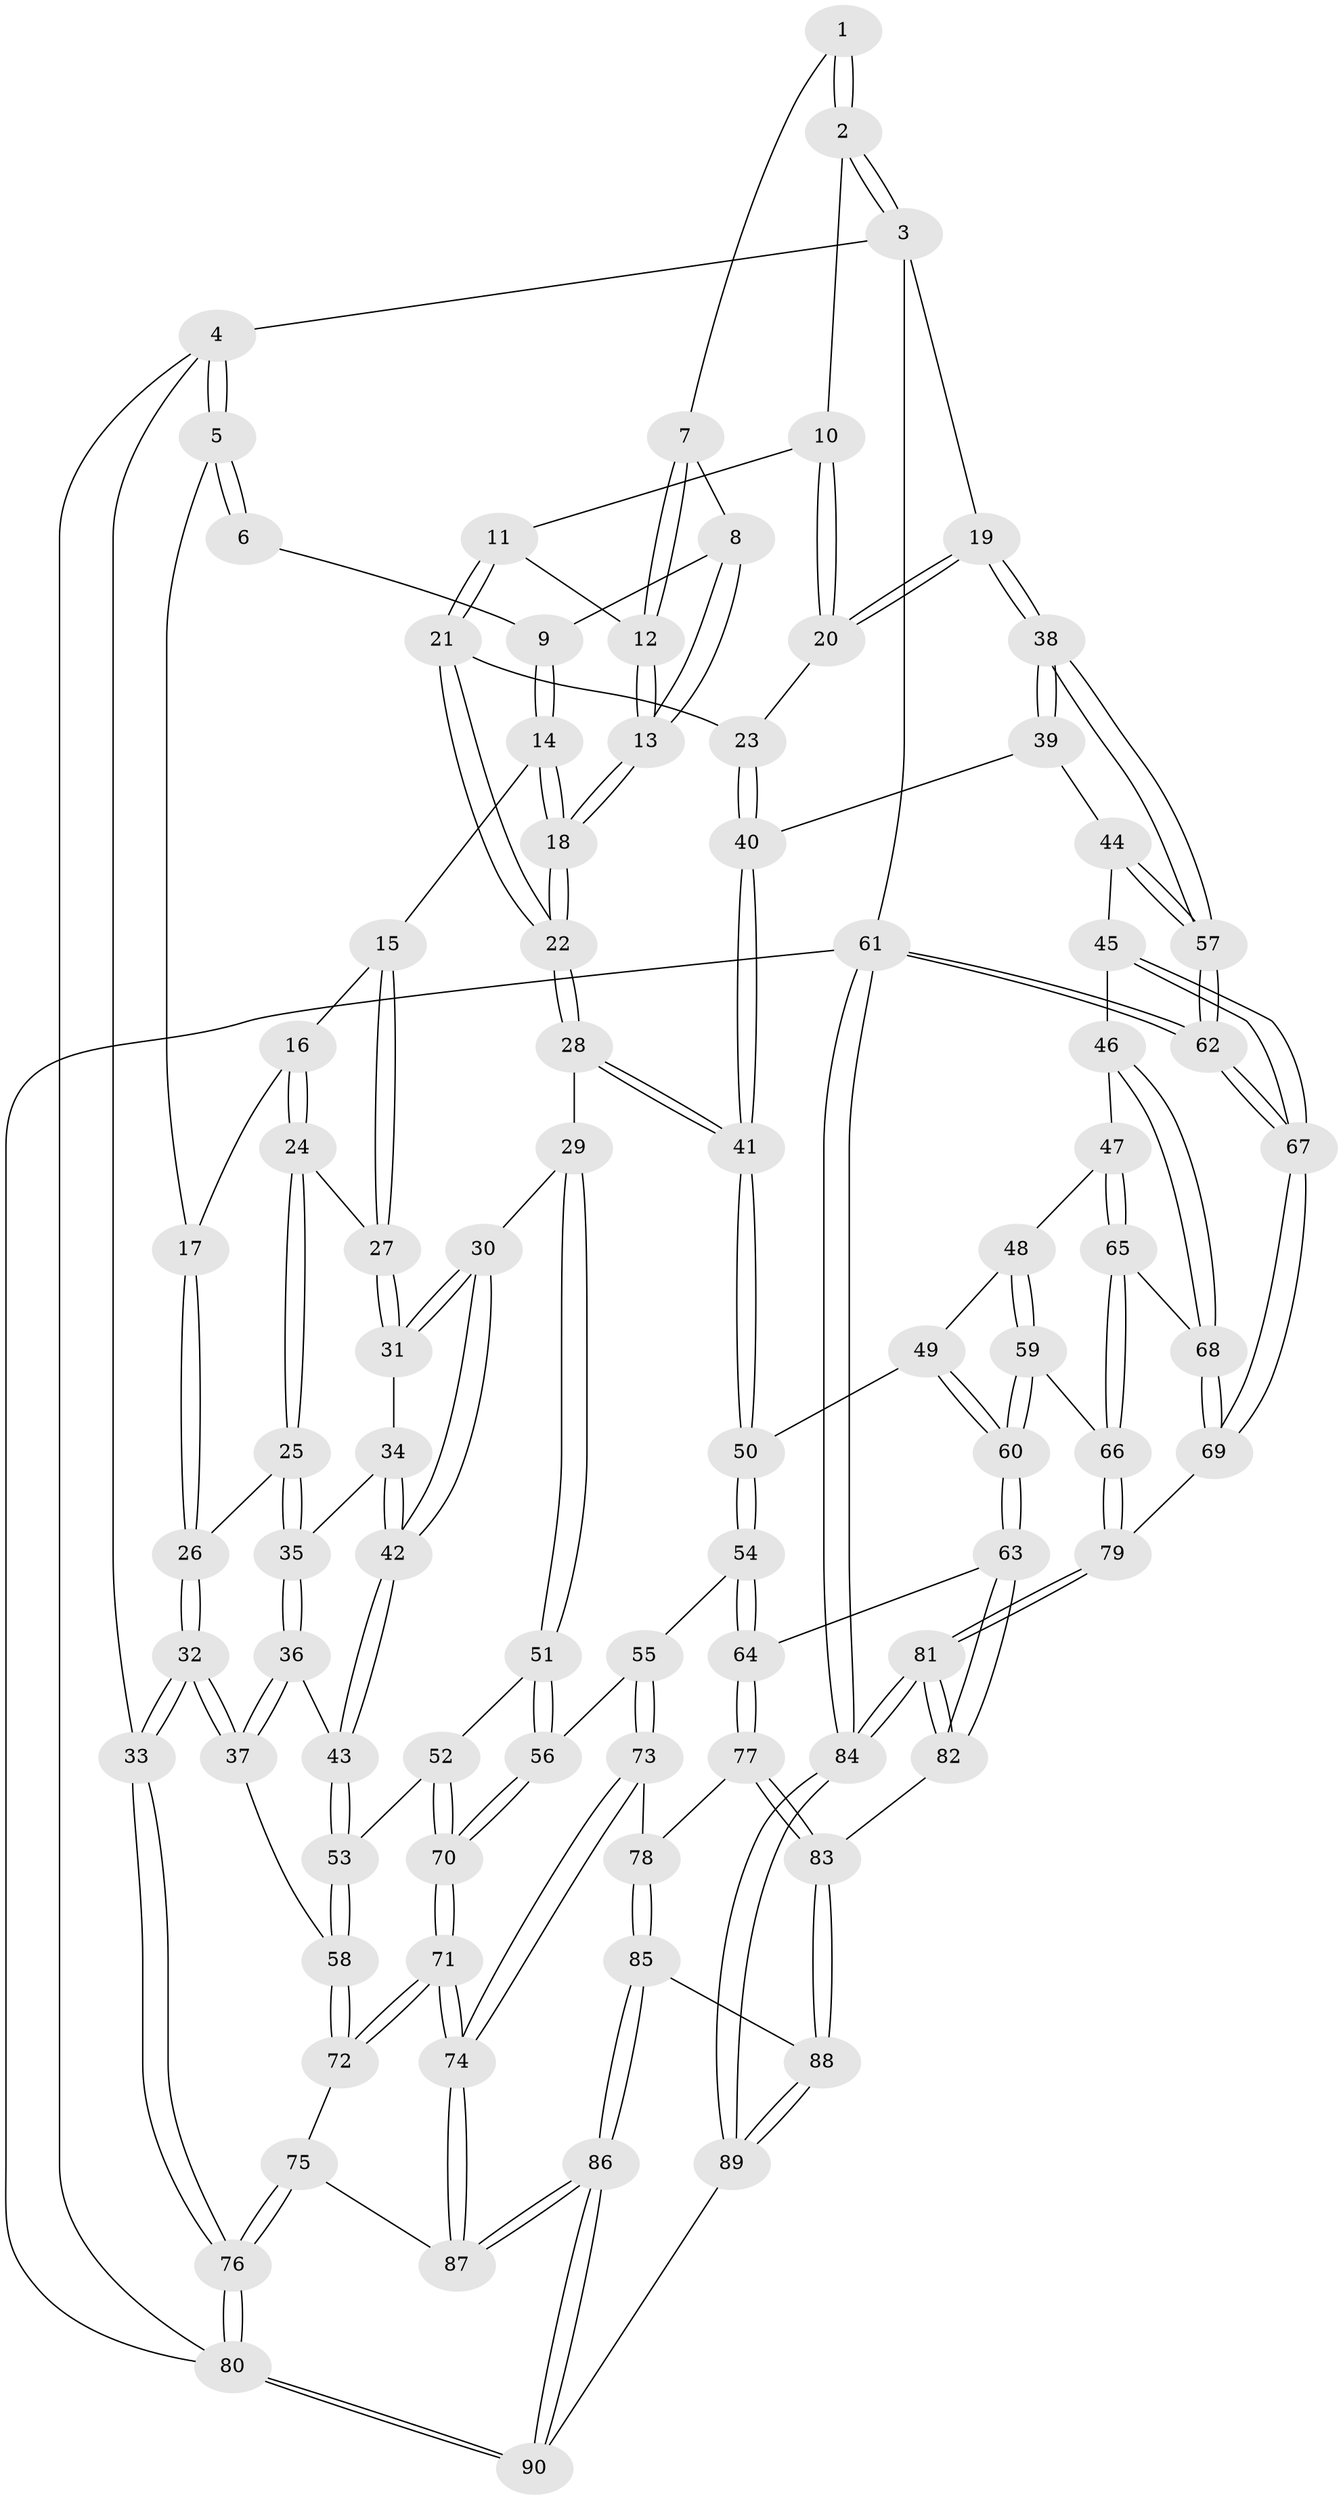 // coarse degree distribution, {3: 0.1320754716981132, 6: 0.07547169811320754, 5: 0.3584905660377358, 4: 0.4339622641509434}
// Generated by graph-tools (version 1.1) at 2025/42/03/06/25 10:42:26]
// undirected, 90 vertices, 222 edges
graph export_dot {
graph [start="1"]
  node [color=gray90,style=filled];
  1 [pos="+0.7668082486269732+0"];
  2 [pos="+1+0"];
  3 [pos="+1+0"];
  4 [pos="+0+0"];
  5 [pos="+0+0"];
  6 [pos="+0.40076904058867446+0"];
  7 [pos="+0.7172227100525962+0"];
  8 [pos="+0.611127253401579+0.045774164095253395"];
  9 [pos="+0.45883768707666783+0.035159027836620865"];
  10 [pos="+0.8804027110396948+0.12035680553422308"];
  11 [pos="+0.747160225376682+0.12388852958770222"];
  12 [pos="+0.7392789939960357+0.11310498914651004"];
  13 [pos="+0.5972619165086434+0.15319836066056583"];
  14 [pos="+0.436101744387157+0.1818091819385556"];
  15 [pos="+0.4346353815898079+0.1823074303237728"];
  16 [pos="+0.17455065203992498+0.08996511422514326"];
  17 [pos="+0+0"];
  18 [pos="+0.5429643307318035+0.22505975877677484"];
  19 [pos="+1+0.2718152957284301"];
  20 [pos="+0.9034764548683845+0.25775589824022943"];
  21 [pos="+0.7510793890129256+0.2934164960757141"];
  22 [pos="+0.6320765593594262+0.34847466294241625"];
  23 [pos="+0.8362520712857294+0.30072901649719447"];
  24 [pos="+0.20484084022668944+0.2816872638740642"];
  25 [pos="+0.1921948770485928+0.3113970165041701"];
  26 [pos="+0.08819675210722429+0.3182794705421844"];
  27 [pos="+0.36808492797254666+0.2879188593575066"];
  28 [pos="+0.6096279405851021+0.4360284248873805"];
  29 [pos="+0.5143224750131802+0.45204442790485483"];
  30 [pos="+0.37636494509543456+0.3880111390922684"];
  31 [pos="+0.366897748457442+0.36134442217512913"];
  32 [pos="+0+0.4917026793787452"];
  33 [pos="+0+0.4927256191843351"];
  34 [pos="+0.22207063978040048+0.3689970152911487"];
  35 [pos="+0.20002057604835982+0.3473627037023092"];
  36 [pos="+0.11153258018856488+0.4507546103300905"];
  37 [pos="+0+0.49670771109326767"];
  38 [pos="+1+0.36516665510734597"];
  39 [pos="+0.8910640463147782+0.447302189905732"];
  40 [pos="+0.8842258367858103+0.4355347844116696"];
  41 [pos="+0.6199683949080511+0.456353198194484"];
  42 [pos="+0.27370789753792774+0.5139026778240349"];
  43 [pos="+0.2733545088807483+0.5153936686765888"];
  44 [pos="+0.8781739268231986+0.5239057758396275"];
  45 [pos="+0.870729448082915+0.5400293647873299"];
  46 [pos="+0.8655739903442089+0.5429667097610742"];
  47 [pos="+0.8132050597271031+0.55189089800754"];
  48 [pos="+0.7520445447688154+0.5352808424656401"];
  49 [pos="+0.6621738014970274+0.4981772721775797"];
  50 [pos="+0.6263763688781914+0.47244557881049287"];
  51 [pos="+0.4005281123353444+0.5688024781484569"];
  52 [pos="+0.31018196236846596+0.5668496776647233"];
  53 [pos="+0.27829653847723+0.5432858827419669"];
  54 [pos="+0.5710563195328605+0.6370752938559711"];
  55 [pos="+0.45430022351906285+0.639094537056976"];
  56 [pos="+0.44781387806554473+0.6346986846730053"];
  57 [pos="+1+0.49394985668916724"];
  58 [pos="+0.1514530672432545+0.6234496858586134"];
  59 [pos="+0.7333032171673303+0.6997191823739832"];
  60 [pos="+0.7194792248355963+0.7023499868908684"];
  61 [pos="+1+1"];
  62 [pos="+1+0.7992743172691104"];
  63 [pos="+0.7104489559151357+0.7085527888704445"];
  64 [pos="+0.578439528335546+0.6598498999377724"];
  65 [pos="+0.790151188057623+0.6403356942048128"];
  66 [pos="+0.7398939366339217+0.699441179885475"];
  67 [pos="+1+0.7534037353008455"];
  68 [pos="+0.86747513452227+0.6888809833554381"];
  69 [pos="+0.8693144530394508+0.694449375755857"];
  70 [pos="+0.3188855330225617+0.7460890547186233"];
  71 [pos="+0.3147827818691628+0.7689214628322394"];
  72 [pos="+0.1546180257213478+0.6574392443855569"];
  73 [pos="+0.4536610326394325+0.7681559026010645"];
  74 [pos="+0.31733656529095094+0.7812184081331758"];
  75 [pos="+0.10383170385349122+0.7697877431645255"];
  76 [pos="+0+0.8907005306434109"];
  77 [pos="+0.5542888622373723+0.7506305797483949"];
  78 [pos="+0.48076744915843533+0.7799737526213195"];
  79 [pos="+0.8166902839242408+0.7400345229266356"];
  80 [pos="+0+1"];
  81 [pos="+0.8313317775033934+0.8379968727354772"];
  82 [pos="+0.6881088720077914+0.7799057612863748"];
  83 [pos="+0.6412974379453403+0.8263971294911748"];
  84 [pos="+1+1"];
  85 [pos="+0.49607480838725115+0.9009078451820094"];
  86 [pos="+0.28496848949682835+1"];
  87 [pos="+0.27578349099965116+0.8734314890780607"];
  88 [pos="+0.6395904342149162+0.9267425264936805"];
  89 [pos="+0.8431901439660372+1"];
  90 [pos="+0.22419112083586287+1"];
  1 -- 2;
  1 -- 2;
  1 -- 7;
  2 -- 3;
  2 -- 3;
  2 -- 10;
  3 -- 4;
  3 -- 19;
  3 -- 61;
  4 -- 5;
  4 -- 5;
  4 -- 33;
  4 -- 80;
  5 -- 6;
  5 -- 6;
  5 -- 17;
  6 -- 9;
  7 -- 8;
  7 -- 12;
  7 -- 12;
  8 -- 9;
  8 -- 13;
  8 -- 13;
  9 -- 14;
  9 -- 14;
  10 -- 11;
  10 -- 20;
  10 -- 20;
  11 -- 12;
  11 -- 21;
  11 -- 21;
  12 -- 13;
  12 -- 13;
  13 -- 18;
  13 -- 18;
  14 -- 15;
  14 -- 18;
  14 -- 18;
  15 -- 16;
  15 -- 27;
  15 -- 27;
  16 -- 17;
  16 -- 24;
  16 -- 24;
  17 -- 26;
  17 -- 26;
  18 -- 22;
  18 -- 22;
  19 -- 20;
  19 -- 20;
  19 -- 38;
  19 -- 38;
  20 -- 23;
  21 -- 22;
  21 -- 22;
  21 -- 23;
  22 -- 28;
  22 -- 28;
  23 -- 40;
  23 -- 40;
  24 -- 25;
  24 -- 25;
  24 -- 27;
  25 -- 26;
  25 -- 35;
  25 -- 35;
  26 -- 32;
  26 -- 32;
  27 -- 31;
  27 -- 31;
  28 -- 29;
  28 -- 41;
  28 -- 41;
  29 -- 30;
  29 -- 51;
  29 -- 51;
  30 -- 31;
  30 -- 31;
  30 -- 42;
  30 -- 42;
  31 -- 34;
  32 -- 33;
  32 -- 33;
  32 -- 37;
  32 -- 37;
  33 -- 76;
  33 -- 76;
  34 -- 35;
  34 -- 42;
  34 -- 42;
  35 -- 36;
  35 -- 36;
  36 -- 37;
  36 -- 37;
  36 -- 43;
  37 -- 58;
  38 -- 39;
  38 -- 39;
  38 -- 57;
  38 -- 57;
  39 -- 40;
  39 -- 44;
  40 -- 41;
  40 -- 41;
  41 -- 50;
  41 -- 50;
  42 -- 43;
  42 -- 43;
  43 -- 53;
  43 -- 53;
  44 -- 45;
  44 -- 57;
  44 -- 57;
  45 -- 46;
  45 -- 67;
  45 -- 67;
  46 -- 47;
  46 -- 68;
  46 -- 68;
  47 -- 48;
  47 -- 65;
  47 -- 65;
  48 -- 49;
  48 -- 59;
  48 -- 59;
  49 -- 50;
  49 -- 60;
  49 -- 60;
  50 -- 54;
  50 -- 54;
  51 -- 52;
  51 -- 56;
  51 -- 56;
  52 -- 53;
  52 -- 70;
  52 -- 70;
  53 -- 58;
  53 -- 58;
  54 -- 55;
  54 -- 64;
  54 -- 64;
  55 -- 56;
  55 -- 73;
  55 -- 73;
  56 -- 70;
  56 -- 70;
  57 -- 62;
  57 -- 62;
  58 -- 72;
  58 -- 72;
  59 -- 60;
  59 -- 60;
  59 -- 66;
  60 -- 63;
  60 -- 63;
  61 -- 62;
  61 -- 62;
  61 -- 84;
  61 -- 84;
  61 -- 80;
  62 -- 67;
  62 -- 67;
  63 -- 64;
  63 -- 82;
  63 -- 82;
  64 -- 77;
  64 -- 77;
  65 -- 66;
  65 -- 66;
  65 -- 68;
  66 -- 79;
  66 -- 79;
  67 -- 69;
  67 -- 69;
  68 -- 69;
  68 -- 69;
  69 -- 79;
  70 -- 71;
  70 -- 71;
  71 -- 72;
  71 -- 72;
  71 -- 74;
  71 -- 74;
  72 -- 75;
  73 -- 74;
  73 -- 74;
  73 -- 78;
  74 -- 87;
  74 -- 87;
  75 -- 76;
  75 -- 76;
  75 -- 87;
  76 -- 80;
  76 -- 80;
  77 -- 78;
  77 -- 83;
  77 -- 83;
  78 -- 85;
  78 -- 85;
  79 -- 81;
  79 -- 81;
  80 -- 90;
  80 -- 90;
  81 -- 82;
  81 -- 82;
  81 -- 84;
  81 -- 84;
  82 -- 83;
  83 -- 88;
  83 -- 88;
  84 -- 89;
  84 -- 89;
  85 -- 86;
  85 -- 86;
  85 -- 88;
  86 -- 87;
  86 -- 87;
  86 -- 90;
  86 -- 90;
  88 -- 89;
  88 -- 89;
  89 -- 90;
}
